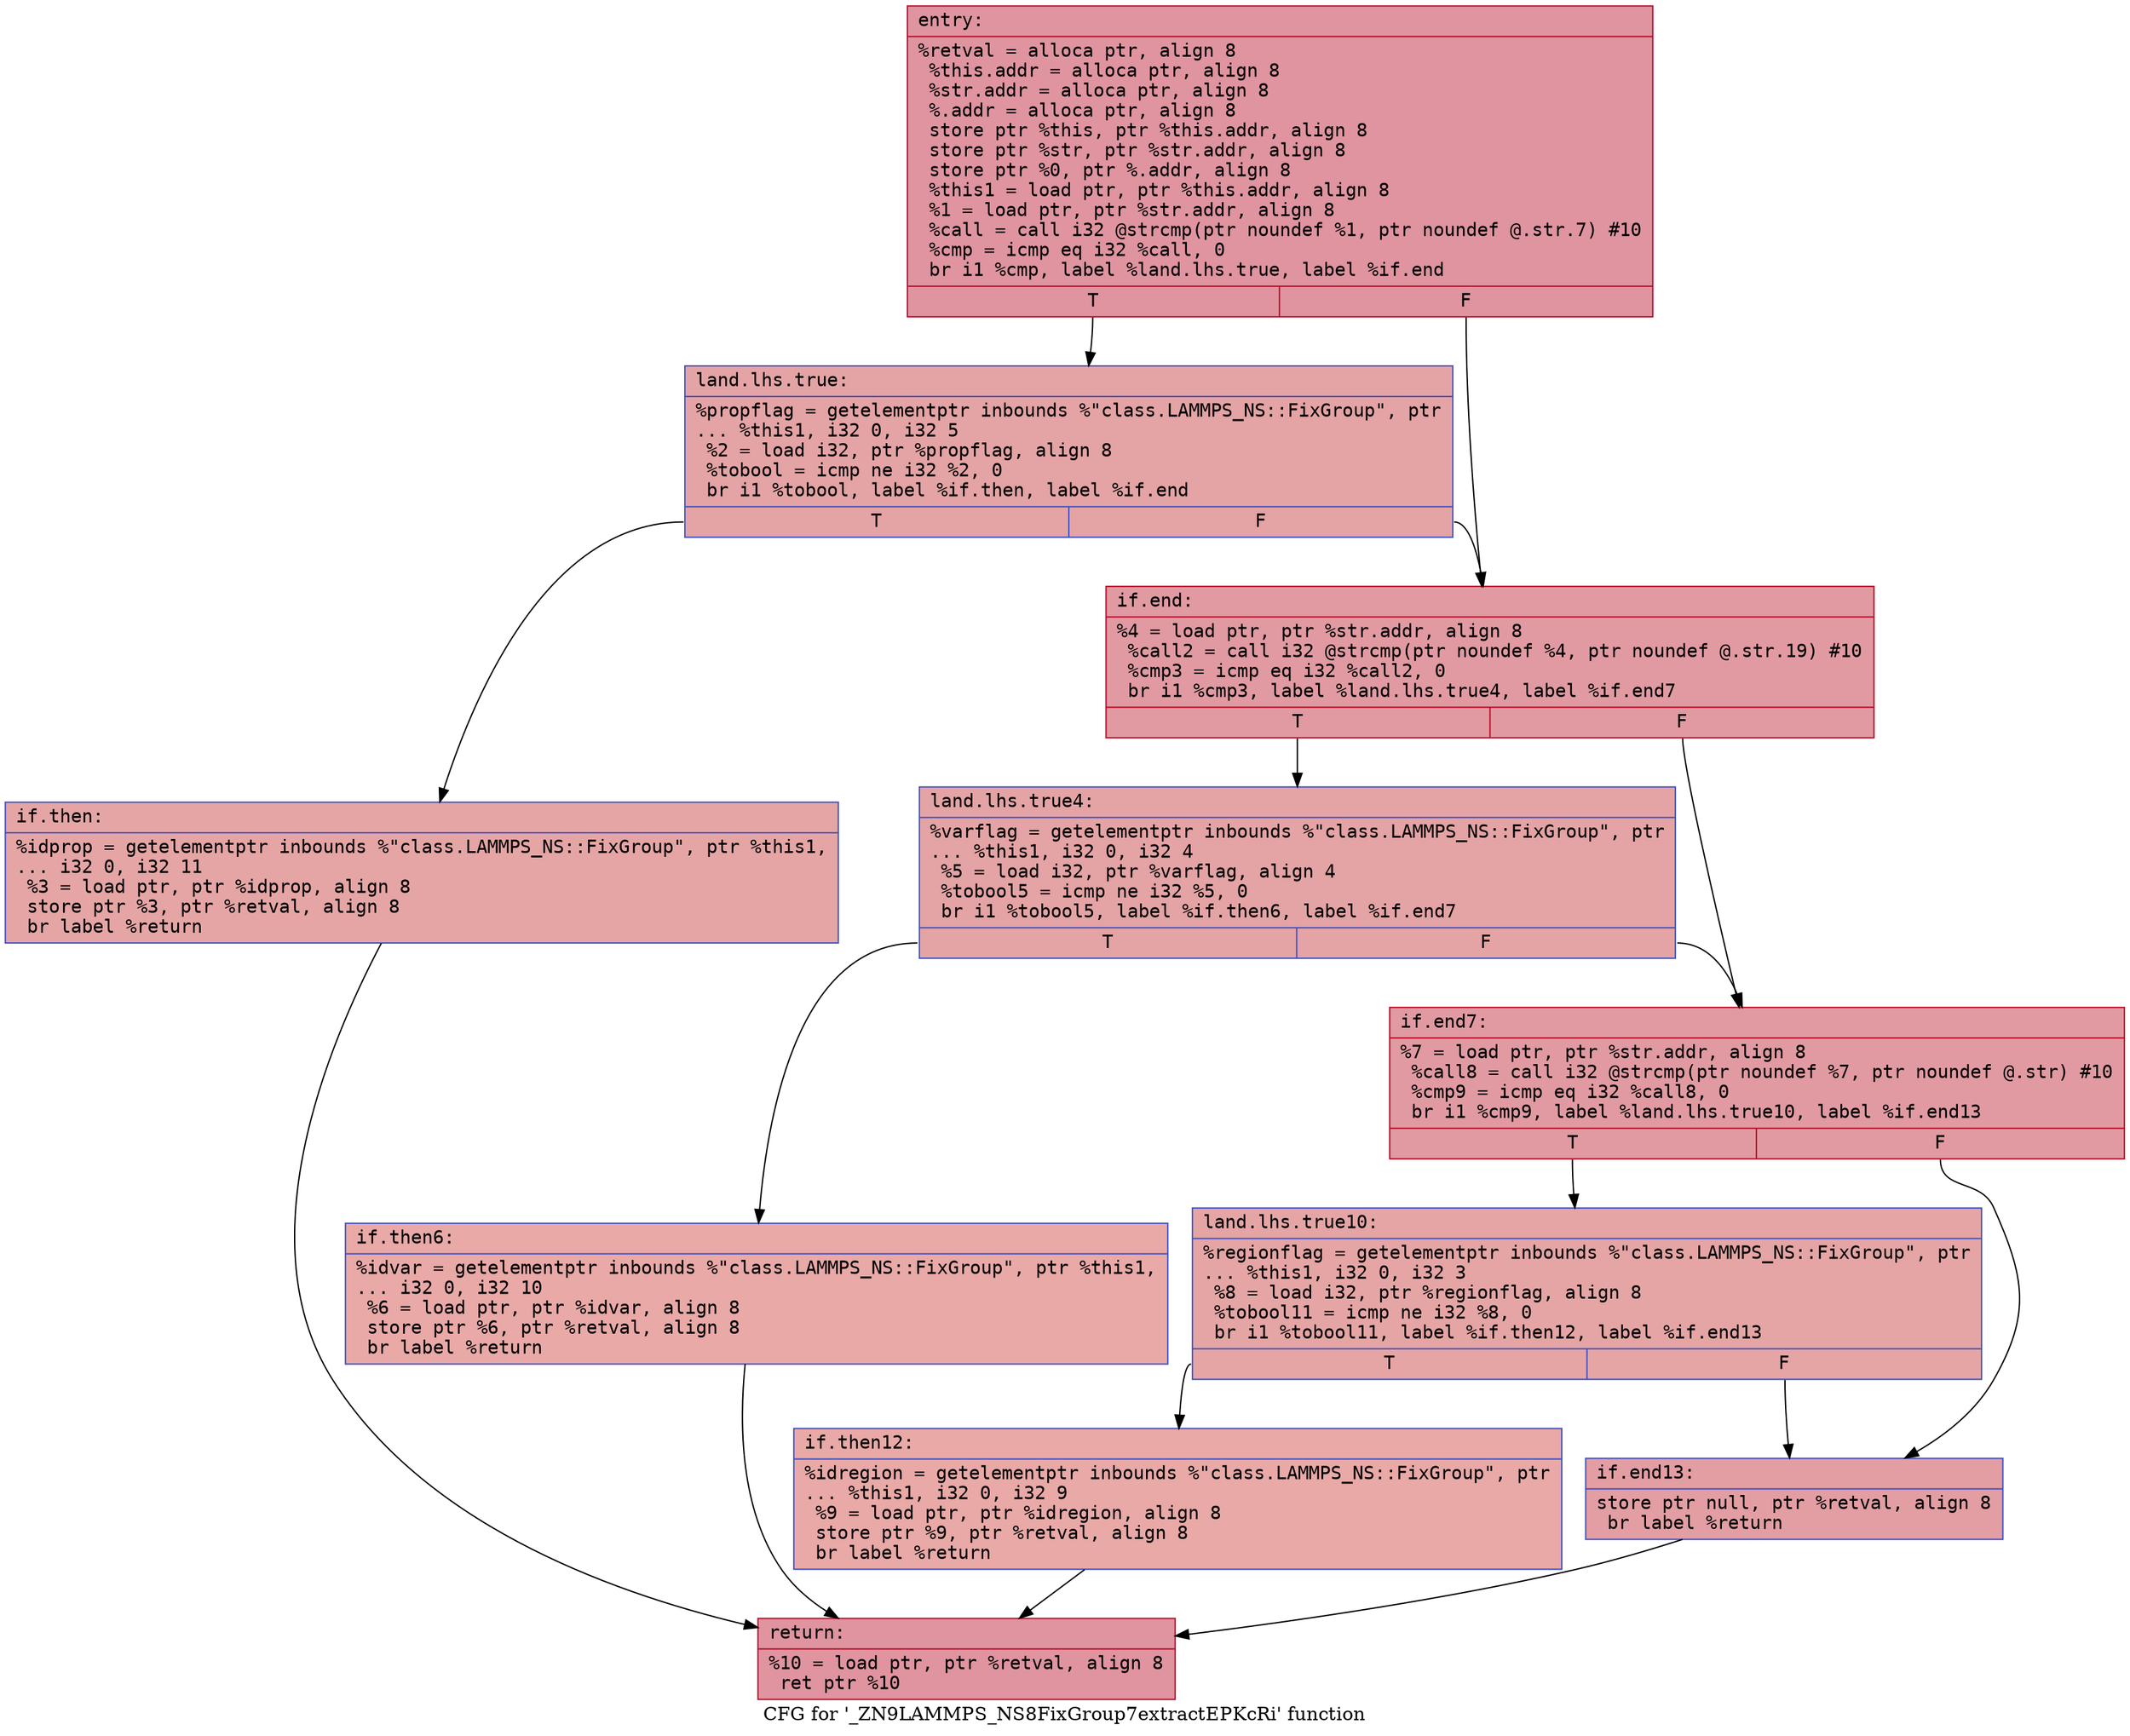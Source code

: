 digraph "CFG for '_ZN9LAMMPS_NS8FixGroup7extractEPKcRi' function" {
	label="CFG for '_ZN9LAMMPS_NS8FixGroup7extractEPKcRi' function";

	Node0x5558d3ad6de0 [shape=record,color="#b70d28ff", style=filled, fillcolor="#b70d2870" fontname="Courier",label="{entry:\l|  %retval = alloca ptr, align 8\l  %this.addr = alloca ptr, align 8\l  %str.addr = alloca ptr, align 8\l  %.addr = alloca ptr, align 8\l  store ptr %this, ptr %this.addr, align 8\l  store ptr %str, ptr %str.addr, align 8\l  store ptr %0, ptr %.addr, align 8\l  %this1 = load ptr, ptr %this.addr, align 8\l  %1 = load ptr, ptr %str.addr, align 8\l  %call = call i32 @strcmp(ptr noundef %1, ptr noundef @.str.7) #10\l  %cmp = icmp eq i32 %call, 0\l  br i1 %cmp, label %land.lhs.true, label %if.end\l|{<s0>T|<s1>F}}"];
	Node0x5558d3ad6de0:s0 -> Node0x5558d3ad74f0[tooltip="entry -> land.lhs.true\nProbability 37.50%" ];
	Node0x5558d3ad6de0:s1 -> Node0x5558d3ad7570[tooltip="entry -> if.end\nProbability 62.50%" ];
	Node0x5558d3ad74f0 [shape=record,color="#3d50c3ff", style=filled, fillcolor="#c32e3170" fontname="Courier",label="{land.lhs.true:\l|  %propflag = getelementptr inbounds %\"class.LAMMPS_NS::FixGroup\", ptr\l... %this1, i32 0, i32 5\l  %2 = load i32, ptr %propflag, align 8\l  %tobool = icmp ne i32 %2, 0\l  br i1 %tobool, label %if.then, label %if.end\l|{<s0>T|<s1>F}}"];
	Node0x5558d3ad74f0:s0 -> Node0x5558d3ad79b0[tooltip="land.lhs.true -> if.then\nProbability 62.50%" ];
	Node0x5558d3ad74f0:s1 -> Node0x5558d3ad7570[tooltip="land.lhs.true -> if.end\nProbability 37.50%" ];
	Node0x5558d3ad79b0 [shape=record,color="#3d50c3ff", style=filled, fillcolor="#c5333470" fontname="Courier",label="{if.then:\l|  %idprop = getelementptr inbounds %\"class.LAMMPS_NS::FixGroup\", ptr %this1,\l... i32 0, i32 11\l  %3 = load ptr, ptr %idprop, align 8\l  store ptr %3, ptr %retval, align 8\l  br label %return\l}"];
	Node0x5558d3ad79b0 -> Node0x5558d3ad7c90[tooltip="if.then -> return\nProbability 100.00%" ];
	Node0x5558d3ad7570 [shape=record,color="#b70d28ff", style=filled, fillcolor="#bb1b2c70" fontname="Courier",label="{if.end:\l|  %4 = load ptr, ptr %str.addr, align 8\l  %call2 = call i32 @strcmp(ptr noundef %4, ptr noundef @.str.19) #10\l  %cmp3 = icmp eq i32 %call2, 0\l  br i1 %cmp3, label %land.lhs.true4, label %if.end7\l|{<s0>T|<s1>F}}"];
	Node0x5558d3ad7570:s0 -> Node0x5558d3ad7ff0[tooltip="if.end -> land.lhs.true4\nProbability 37.50%" ];
	Node0x5558d3ad7570:s1 -> Node0x5558d3ad8070[tooltip="if.end -> if.end7\nProbability 62.50%" ];
	Node0x5558d3ad7ff0 [shape=record,color="#3d50c3ff", style=filled, fillcolor="#c32e3170" fontname="Courier",label="{land.lhs.true4:\l|  %varflag = getelementptr inbounds %\"class.LAMMPS_NS::FixGroup\", ptr\l... %this1, i32 0, i32 4\l  %5 = load i32, ptr %varflag, align 4\l  %tobool5 = icmp ne i32 %5, 0\l  br i1 %tobool5, label %if.then6, label %if.end7\l|{<s0>T|<s1>F}}"];
	Node0x5558d3ad7ff0:s0 -> Node0x5558d3ad83a0[tooltip="land.lhs.true4 -> if.then6\nProbability 62.50%" ];
	Node0x5558d3ad7ff0:s1 -> Node0x5558d3ad8070[tooltip="land.lhs.true4 -> if.end7\nProbability 37.50%" ];
	Node0x5558d3ad83a0 [shape=record,color="#3d50c3ff", style=filled, fillcolor="#ca3b3770" fontname="Courier",label="{if.then6:\l|  %idvar = getelementptr inbounds %\"class.LAMMPS_NS::FixGroup\", ptr %this1,\l... i32 0, i32 10\l  %6 = load ptr, ptr %idvar, align 8\l  store ptr %6, ptr %retval, align 8\l  br label %return\l}"];
	Node0x5558d3ad83a0 -> Node0x5558d3ad7c90[tooltip="if.then6 -> return\nProbability 100.00%" ];
	Node0x5558d3ad8070 [shape=record,color="#b70d28ff", style=filled, fillcolor="#bb1b2c70" fontname="Courier",label="{if.end7:\l|  %7 = load ptr, ptr %str.addr, align 8\l  %call8 = call i32 @strcmp(ptr noundef %7, ptr noundef @.str) #10\l  %cmp9 = icmp eq i32 %call8, 0\l  br i1 %cmp9, label %land.lhs.true10, label %if.end13\l|{<s0>T|<s1>F}}"];
	Node0x5558d3ad8070:s0 -> Node0x5558d3ad8b50[tooltip="if.end7 -> land.lhs.true10\nProbability 37.50%" ];
	Node0x5558d3ad8070:s1 -> Node0x5558d3ad8bd0[tooltip="if.end7 -> if.end13\nProbability 62.50%" ];
	Node0x5558d3ad8b50 [shape=record,color="#3d50c3ff", style=filled, fillcolor="#c5333470" fontname="Courier",label="{land.lhs.true10:\l|  %regionflag = getelementptr inbounds %\"class.LAMMPS_NS::FixGroup\", ptr\l... %this1, i32 0, i32 3\l  %8 = load i32, ptr %regionflag, align 8\l  %tobool11 = icmp ne i32 %8, 0\l  br i1 %tobool11, label %if.then12, label %if.end13\l|{<s0>T|<s1>F}}"];
	Node0x5558d3ad8b50:s0 -> Node0x5558d3ad8f30[tooltip="land.lhs.true10 -> if.then12\nProbability 62.50%" ];
	Node0x5558d3ad8b50:s1 -> Node0x5558d3ad8bd0[tooltip="land.lhs.true10 -> if.end13\nProbability 37.50%" ];
	Node0x5558d3ad8f30 [shape=record,color="#3d50c3ff", style=filled, fillcolor="#ca3b3770" fontname="Courier",label="{if.then12:\l|  %idregion = getelementptr inbounds %\"class.LAMMPS_NS::FixGroup\", ptr\l... %this1, i32 0, i32 9\l  %9 = load ptr, ptr %idregion, align 8\l  store ptr %9, ptr %retval, align 8\l  br label %return\l}"];
	Node0x5558d3ad8f30 -> Node0x5558d3ad7c90[tooltip="if.then12 -> return\nProbability 100.00%" ];
	Node0x5558d3ad8bd0 [shape=record,color="#3d50c3ff", style=filled, fillcolor="#be242e70" fontname="Courier",label="{if.end13:\l|  store ptr null, ptr %retval, align 8\l  br label %return\l}"];
	Node0x5558d3ad8bd0 -> Node0x5558d3ad7c90[tooltip="if.end13 -> return\nProbability 100.00%" ];
	Node0x5558d3ad7c90 [shape=record,color="#b70d28ff", style=filled, fillcolor="#b70d2870" fontname="Courier",label="{return:\l|  %10 = load ptr, ptr %retval, align 8\l  ret ptr %10\l}"];
}
